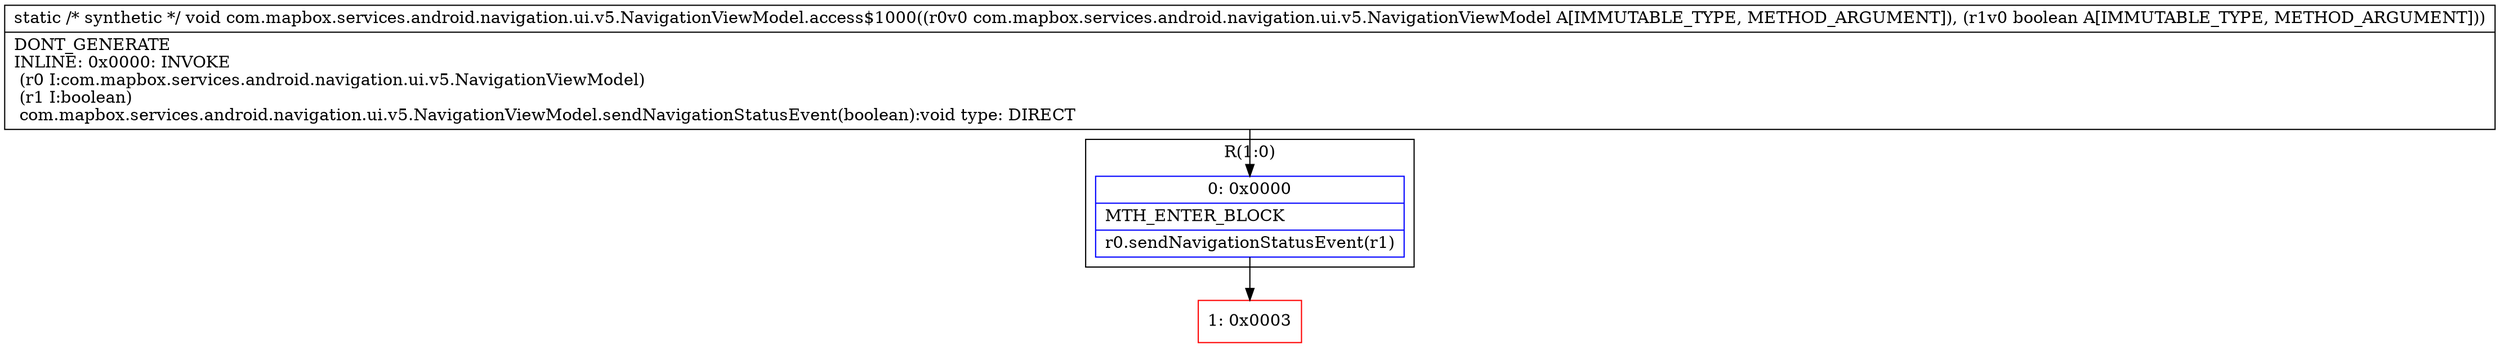 digraph "CFG forcom.mapbox.services.android.navigation.ui.v5.NavigationViewModel.access$1000(Lcom\/mapbox\/services\/android\/navigation\/ui\/v5\/NavigationViewModel;Z)V" {
subgraph cluster_Region_1088079445 {
label = "R(1:0)";
node [shape=record,color=blue];
Node_0 [shape=record,label="{0\:\ 0x0000|MTH_ENTER_BLOCK\l|r0.sendNavigationStatusEvent(r1)\l}"];
}
Node_1 [shape=record,color=red,label="{1\:\ 0x0003}"];
MethodNode[shape=record,label="{static \/* synthetic *\/ void com.mapbox.services.android.navigation.ui.v5.NavigationViewModel.access$1000((r0v0 com.mapbox.services.android.navigation.ui.v5.NavigationViewModel A[IMMUTABLE_TYPE, METHOD_ARGUMENT]), (r1v0 boolean A[IMMUTABLE_TYPE, METHOD_ARGUMENT]))  | DONT_GENERATE\lINLINE: 0x0000: INVOKE  \l  (r0 I:com.mapbox.services.android.navigation.ui.v5.NavigationViewModel)\l  (r1 I:boolean)\l com.mapbox.services.android.navigation.ui.v5.NavigationViewModel.sendNavigationStatusEvent(boolean):void type: DIRECT\l}"];
MethodNode -> Node_0;
Node_0 -> Node_1;
}

